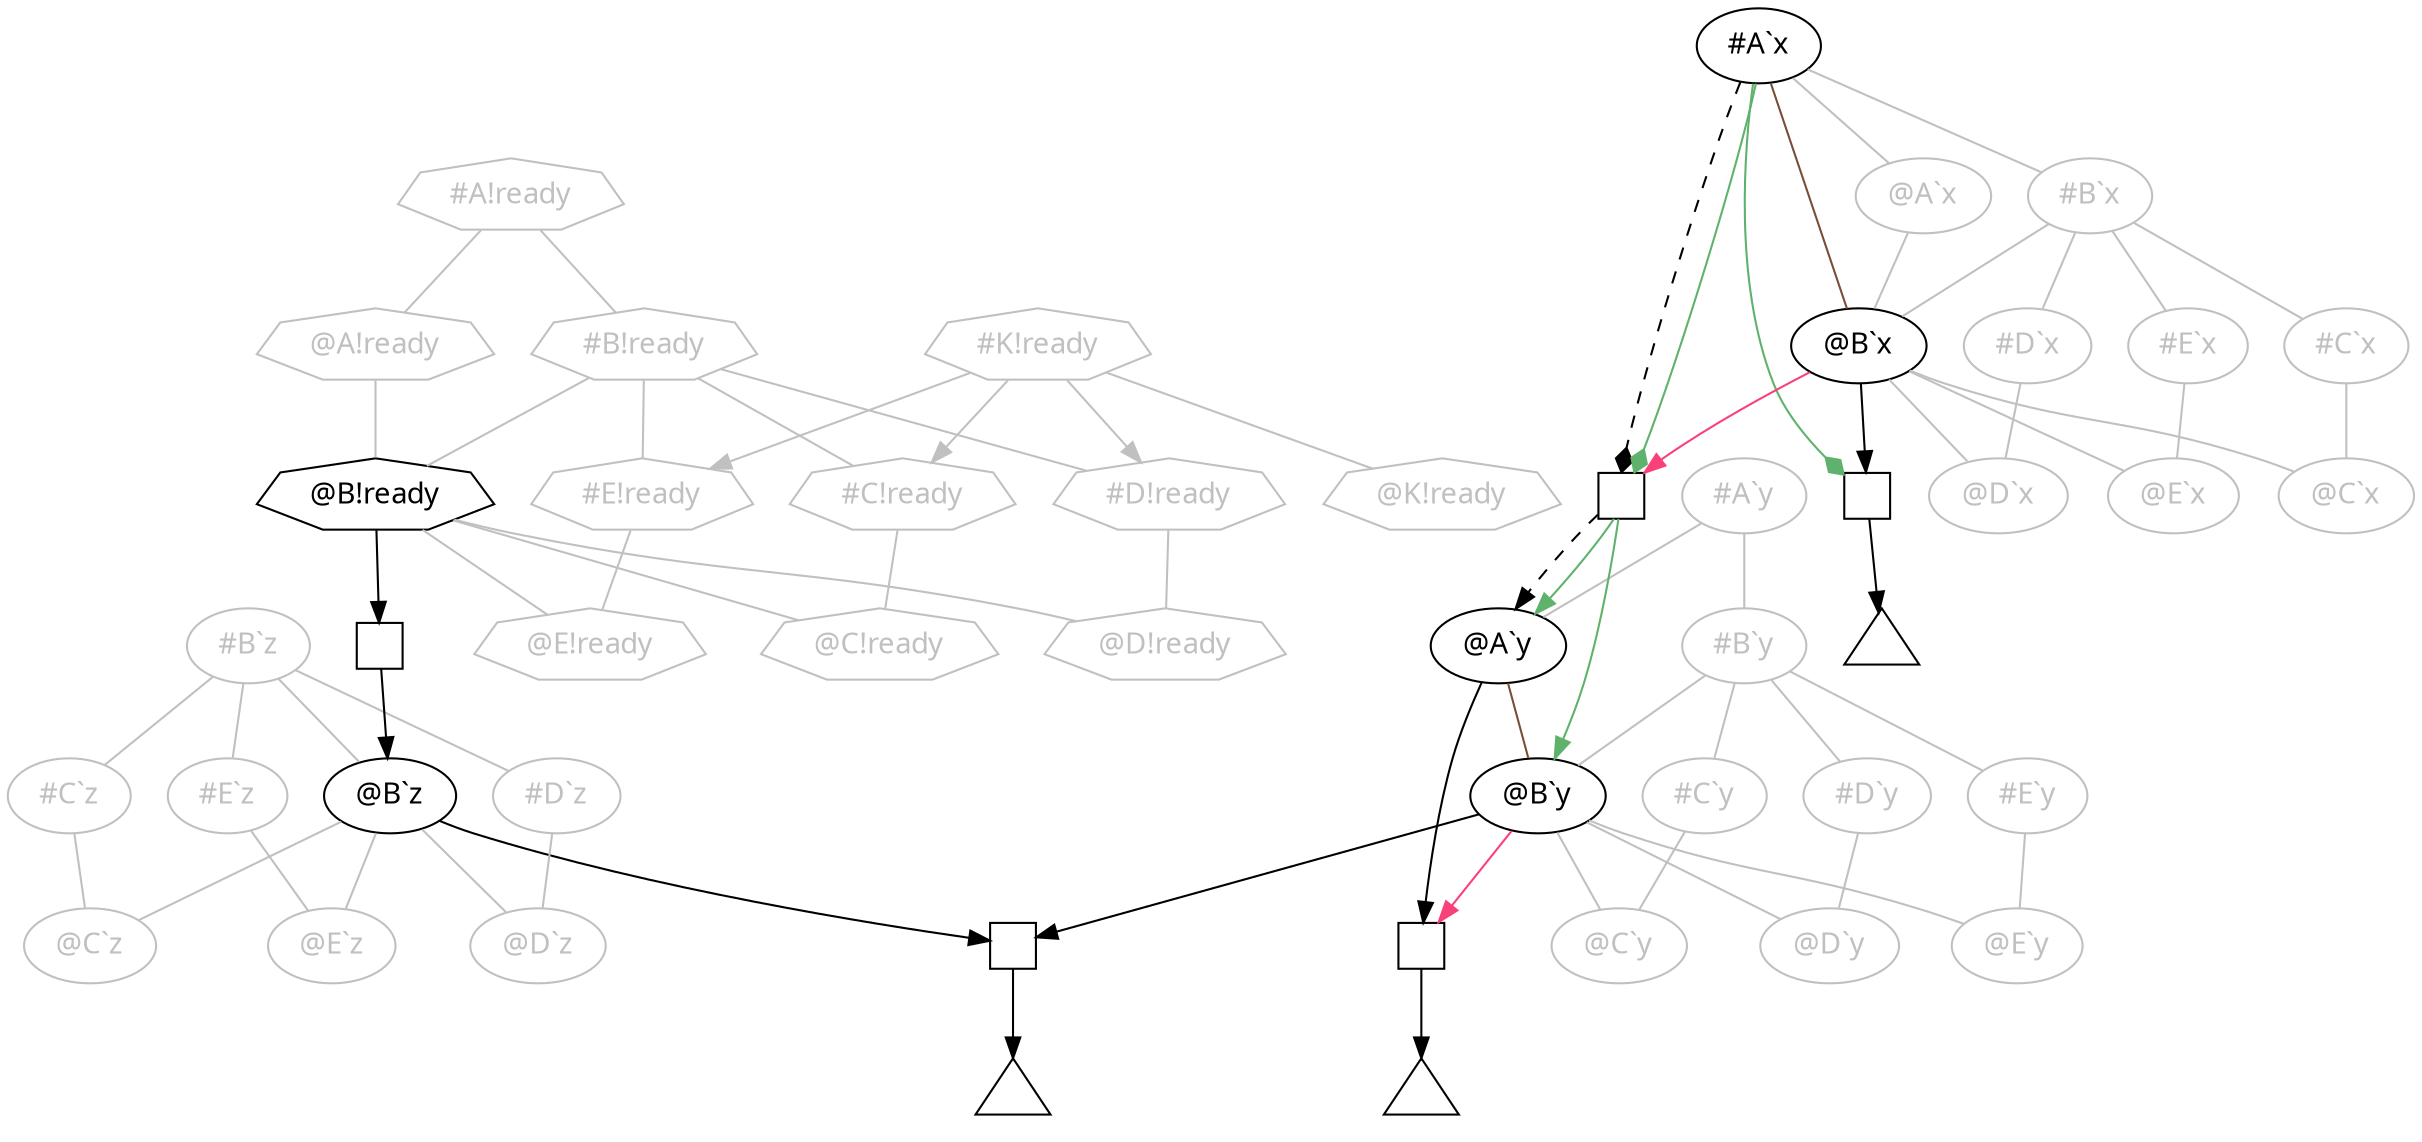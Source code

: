 digraph bender {
  node [fontname="Avenir Next"];
  edge [fontname="Avenir Next"];

  ax [label="#A`x"];
  aax [label="@A`x", color="#c0c0c0", fontcolor="#c0c0c0"];
  ax -> aax [arrowhead=none, color="#c0c0c0"];
  ay [label="#A`y", color="#c0c0c0", fontcolor="#c0c0c0"];
  aay [label="@A`y"];
  ay -> aay [arrowhead=none, color="#c0c0c0"];
  ax -> w0 [arrowhead=diamond, style=dashed];
  ax -> w0 [arrowhead=diamond, color="#5eb26b"];
  ax -> w2 [arrowhead=diamond, color="#5eb26b"];
  w0 -> aay [style=dashed];
  w0 -> aay [color="#5eb26b"];
  w0 -> bby [color="#5eb26b"];
  aay -> w1;
  w1 -> t0;

  bx [label="#B`x", color="#c0c0c0", fontcolor="#c0c0c0"];
  ax -> bx [arrowhead=none, color="#c0c0c0"];
  bbx [label="@B`x"];
  bx -> bbx [arrowhead=none, color="#c0c0c0"];
  aax -> bbx [arrowhead=none, color="#c0c0c0"];
  ax -> bbx [color="#774f38", arrowhead=none];
  bbx -> w2;
  bbx -> w0 [color="#f94179"];
  w2 -> t1;

  cx [label="#C`x", color="#c0c0c0", fontcolor="#c0c0c0"];
  bx -> cx [arrowhead=none, color="#c0c0c0"];
  ccx [label="@C`x", color="#c0c0c0", fontcolor="#c0c0c0"];
  cx -> ccx [arrowhead=none, color="#c0c0c0"];
  bbx -> ccx [arrowhead=none, color="#c0c0c0"];
  dx [label="#D`x", color="#c0c0c0", fontcolor="#c0c0c0"];
  bx -> dx [arrowhead=none, color="#c0c0c0"];
  ddx [label="@D`x", color="#c0c0c0", fontcolor="#c0c0c0"];
  dx -> ddx [arrowhead=none, color="#c0c0c0"];
  bbx -> ddx [arrowhead=none, color="#c0c0c0"];
  ex [label="#E`x", color="#c0c0c0", fontcolor="#c0c0c0"];
  bx -> ex [arrowhead=none, color="#c0c0c0"];
  eex [label="@E`x", color="#c0c0c0", fontcolor="#c0c0c0"];
  ex -> eex [arrowhead=none, color="#c0c0c0"];
  bbx -> eex [arrowhead=none, color="#c0c0c0"];

  by [label="#B`y", color="#c0c0c0", fontcolor="#c0c0c0"];
  ay -> by [arrowhead=none, color="#c0c0c0"];
  bby [label="@B`y"];
  by -> bby [arrowhead=none, color="#c0c0c0"];
  aay -> bby [color="#774f38", arrowhead=none];
  bby -> w3;
  bby -> w1 [color="#f94179"];
  w3 -> t2;

  cy [label="#C`y", color="#c0c0c0", fontcolor="#c0c0c0"];
  by -> cy [arrowhead=none, color="#c0c0c0"];
  ccy [label="@C`y", color="#c0c0c0", fontcolor="#c0c0c0"];
  cy -> ccy [arrowhead=none, color="#c0c0c0"];
  bby -> ccy [arrowhead=none, color="#c0c0c0"];
  dy [label="#D`y", color="#c0c0c0", fontcolor="#c0c0c0"];
  by -> dy [arrowhead=none, color="#c0c0c0"];
  ddy [label="@D`y", color="#c0c0c0", fontcolor="#c0c0c0"];
  dy -> ddy [arrowhead=none, color="#c0c0c0"];
  bby -> ddy [arrowhead=none, color="#c0c0c0"];
  ey [label="#E`y", color="#c0c0c0", fontcolor="#c0c0c0"];
  by -> ey [arrowhead=none, color="#c0c0c0"];
  eey [label="@E`y", color="#c0c0c0", fontcolor="#c0c0c0"];
  ey -> eey [arrowhead=none, color="#c0c0c0"];
  bby -> eey [arrowhead=none, color="#c0c0c0"];

  bz [label="#B`z", color="#c0c0c0", fontcolor="#c0c0c0"];
  bbz [label="@B`z"];
  bz -> bbz [arrowhead=none, color="#c0c0c0"];
  bbz -> w3;

  cz [label="#C`z", color="#c0c0c0", fontcolor="#c0c0c0"];
  bz -> cz [arrowhead=none, color="#c0c0c0"];
  ccz [label="@C`z", color="#c0c0c0", fontcolor="#c0c0c0"];
  cz -> ccz [arrowhead=none, color="#c0c0c0"];
  bbz -> ccz [arrowhead=none, color="#c0c0c0"];
  dz [label="#D`z", color="#c0c0c0", fontcolor="#c0c0c0"];
  bz -> dz [arrowhead=none, color="#c0c0c0"];
  ddz [label="@D`z", color="#c0c0c0", fontcolor="#c0c0c0"];
  dz -> ddz [arrowhead=none, color="#c0c0c0"];
  bbz -> ddz [arrowhead=none, color="#c0c0c0"];
  ez [label="#E`z", color="#c0c0c0", fontcolor="#c0c0c0"];
  bz -> ez [arrowhead=none, color="#c0c0c0"];
  eez [label="@E`z", color="#c0c0c0", fontcolor="#c0c0c0"];
  ez -> eez [arrowhead=none, color="#c0c0c0"];
  bbz -> eez [arrowhead=none, color="#c0c0c0"];

  ar [label="#A!ready", shape=septagon, color="#c0c0c0", fontcolor="#c0c0c0"];
  aar [label="@A!ready", shape=septagon, color="#c0c0c0", fontcolor="#c0c0c0"];
  ar -> aar [arrowhead=none, color="#c0c0c0"];
  ar -> br [arrowhead=none, color="#c0c0c0"];
  br [label="#B!ready", shape=septagon, color="#c0c0c0", fontcolor="#c0c0c0"];
  bbr [label="@B!ready", shape=septagon];
  br -> bbr [arrowhead=none, color="#c0c0c0"];
  aar -> bbr [arrowhead=none, color="#c0c0c0"];
  bbr -> w4;
  w4 -> bbz;

  cr [label="#C!ready", shape=septagon, color="#c0c0c0", fontcolor="#c0c0c0"];
  ccr [label="@C!ready", shape=septagon, color="#c0c0c0", fontcolor="#c0c0c0"];
  bbr -> ccr [arrowhead=none, color="#c0c0c0"];
  br -> cr [arrowhead=none, color="#c0c0c0"];
  cr -> ccr [arrowhead=none, color="#c0c0c0"];

  dr [label="#D!ready", shape=septagon, color="#c0c0c0", fontcolor="#c0c0c0"];
  ddr [label="@D!ready", shape=septagon, color="#c0c0c0", fontcolor="#c0c0c0"];
  bbr -> ddr [arrowhead=none, color="#c0c0c0"];
  br -> dr [arrowhead=none, color="#c0c0c0"];
  dr -> ddr [arrowhead=none, color="#c0c0c0"];

  er [label="#E!ready", shape=septagon, color="#c0c0c0", fontcolor="#c0c0c0"];
  eer [label="@E!ready", shape=septagon, color="#c0c0c0", fontcolor="#c0c0c0"];
  bbr -> eer [arrowhead=none, color="#c0c0c0"];
  br -> er [arrowhead=none, color="#c0c0c0"];
  er -> eer [arrowhead=none, color="#c0c0c0"];

  kr [label="#K!ready", shape=septagon, color="#c0c0c0", fontcolor="#c0c0c0"];
  kkr [label="@K!ready", shape=septagon, color="#c0c0c0", fontcolor="#c0c0c0"];
  kr -> kkr [arrowhead=none, color="#c0c0c0"];
  kr -> cr [color="#c0c0c0"];
  kr -> dr [color="#c0c0c0"];
  kr -> er [color="#c0c0c0"];

  w0 [label="", shape=square, fixedsize=true, width=0.3];
  w1 [label="", shape=square, fixedsize=true, width=0.3];
  w2 [label="", shape=square, fixedsize=true, width=0.3];
  w3 [label="", shape=square, fixedsize=true, width=0.3];
  w4 [label="", shape=square, fixedsize=true, width=0.3];
  t0 [label="", shape=triangle, fixedsize=true, width=0.5];
  t1 [label="", shape=triangle, fixedsize=true, width=0.5];
  t2 [label="", shape=triangle, fixedsize=true, width=0.5];

}

